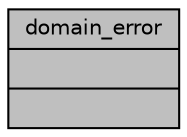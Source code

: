 digraph "domain_error"
{
 // INTERACTIVE_SVG=YES
  bgcolor="transparent";
  edge [fontname="Helvetica",fontsize="10",labelfontname="Helvetica",labelfontsize="10"];
  node [fontname="Helvetica",fontsize="10",shape=record];
  Node1 [label="{domain_error\n||}",height=0.2,width=0.4,color="black", fillcolor="grey75", style="filled", fontcolor="black"];
}
